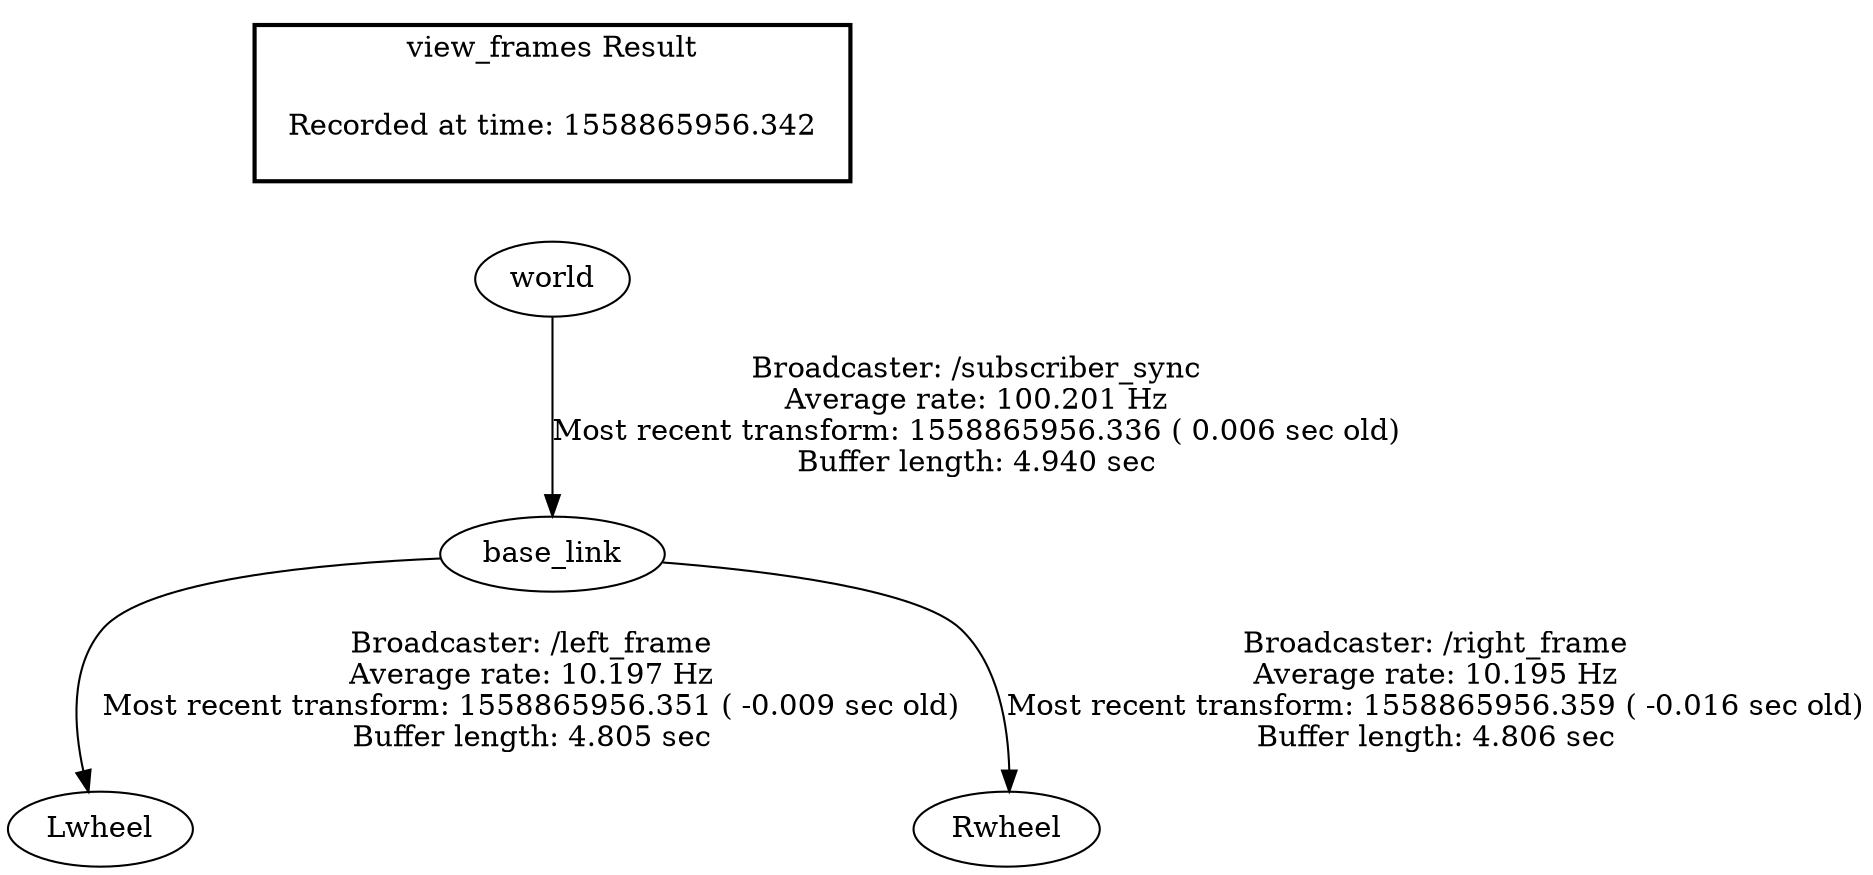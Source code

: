 digraph G {
"world" -> "base_link"[label="Broadcaster: /subscriber_sync\nAverage rate: 100.201 Hz\nMost recent transform: 1558865956.336 ( 0.006 sec old)\nBuffer length: 4.940 sec\n"];
"base_link" -> "Lwheel"[label="Broadcaster: /left_frame\nAverage rate: 10.197 Hz\nMost recent transform: 1558865956.351 ( -0.009 sec old)\nBuffer length: 4.805 sec\n"];
"base_link" -> "Rwheel"[label="Broadcaster: /right_frame\nAverage rate: 10.195 Hz\nMost recent transform: 1558865956.359 ( -0.016 sec old)\nBuffer length: 4.806 sec\n"];
edge [style=invis];
 subgraph cluster_legend { style=bold; color=black; label ="view_frames Result";
"Recorded at time: 1558865956.342"[ shape=plaintext ] ;
 }->"world";
}